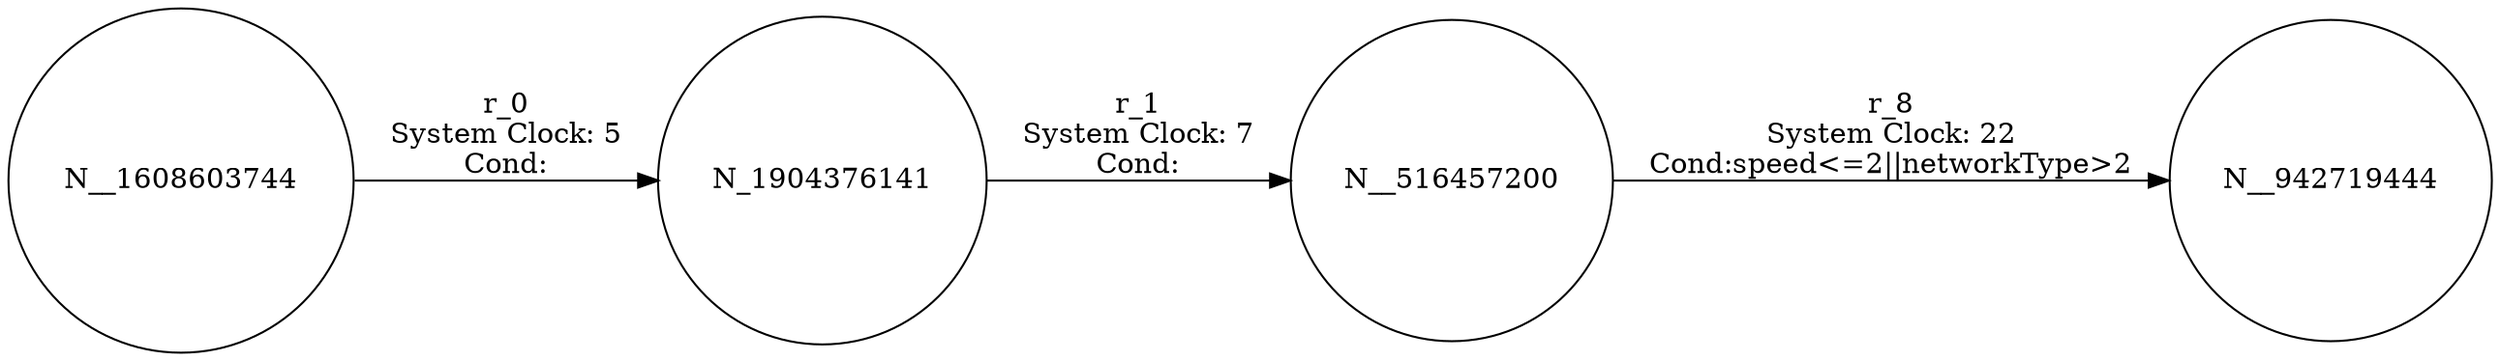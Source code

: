digraph reaction_graph {
   rankdir=LR;
   Node [shape = circle];
 N__1608603744
 N__1608603744 -> N_1904376141[ label = "r_0
System Clock: 5
Cond:"];
 N__516457200 -> N__942719444[ label = "r_8
System Clock: 22
Cond:speed<=2||networkType>2"];
 N_1904376141 -> N__516457200[ label = "r_1
System Clock: 7
Cond:"];
}
